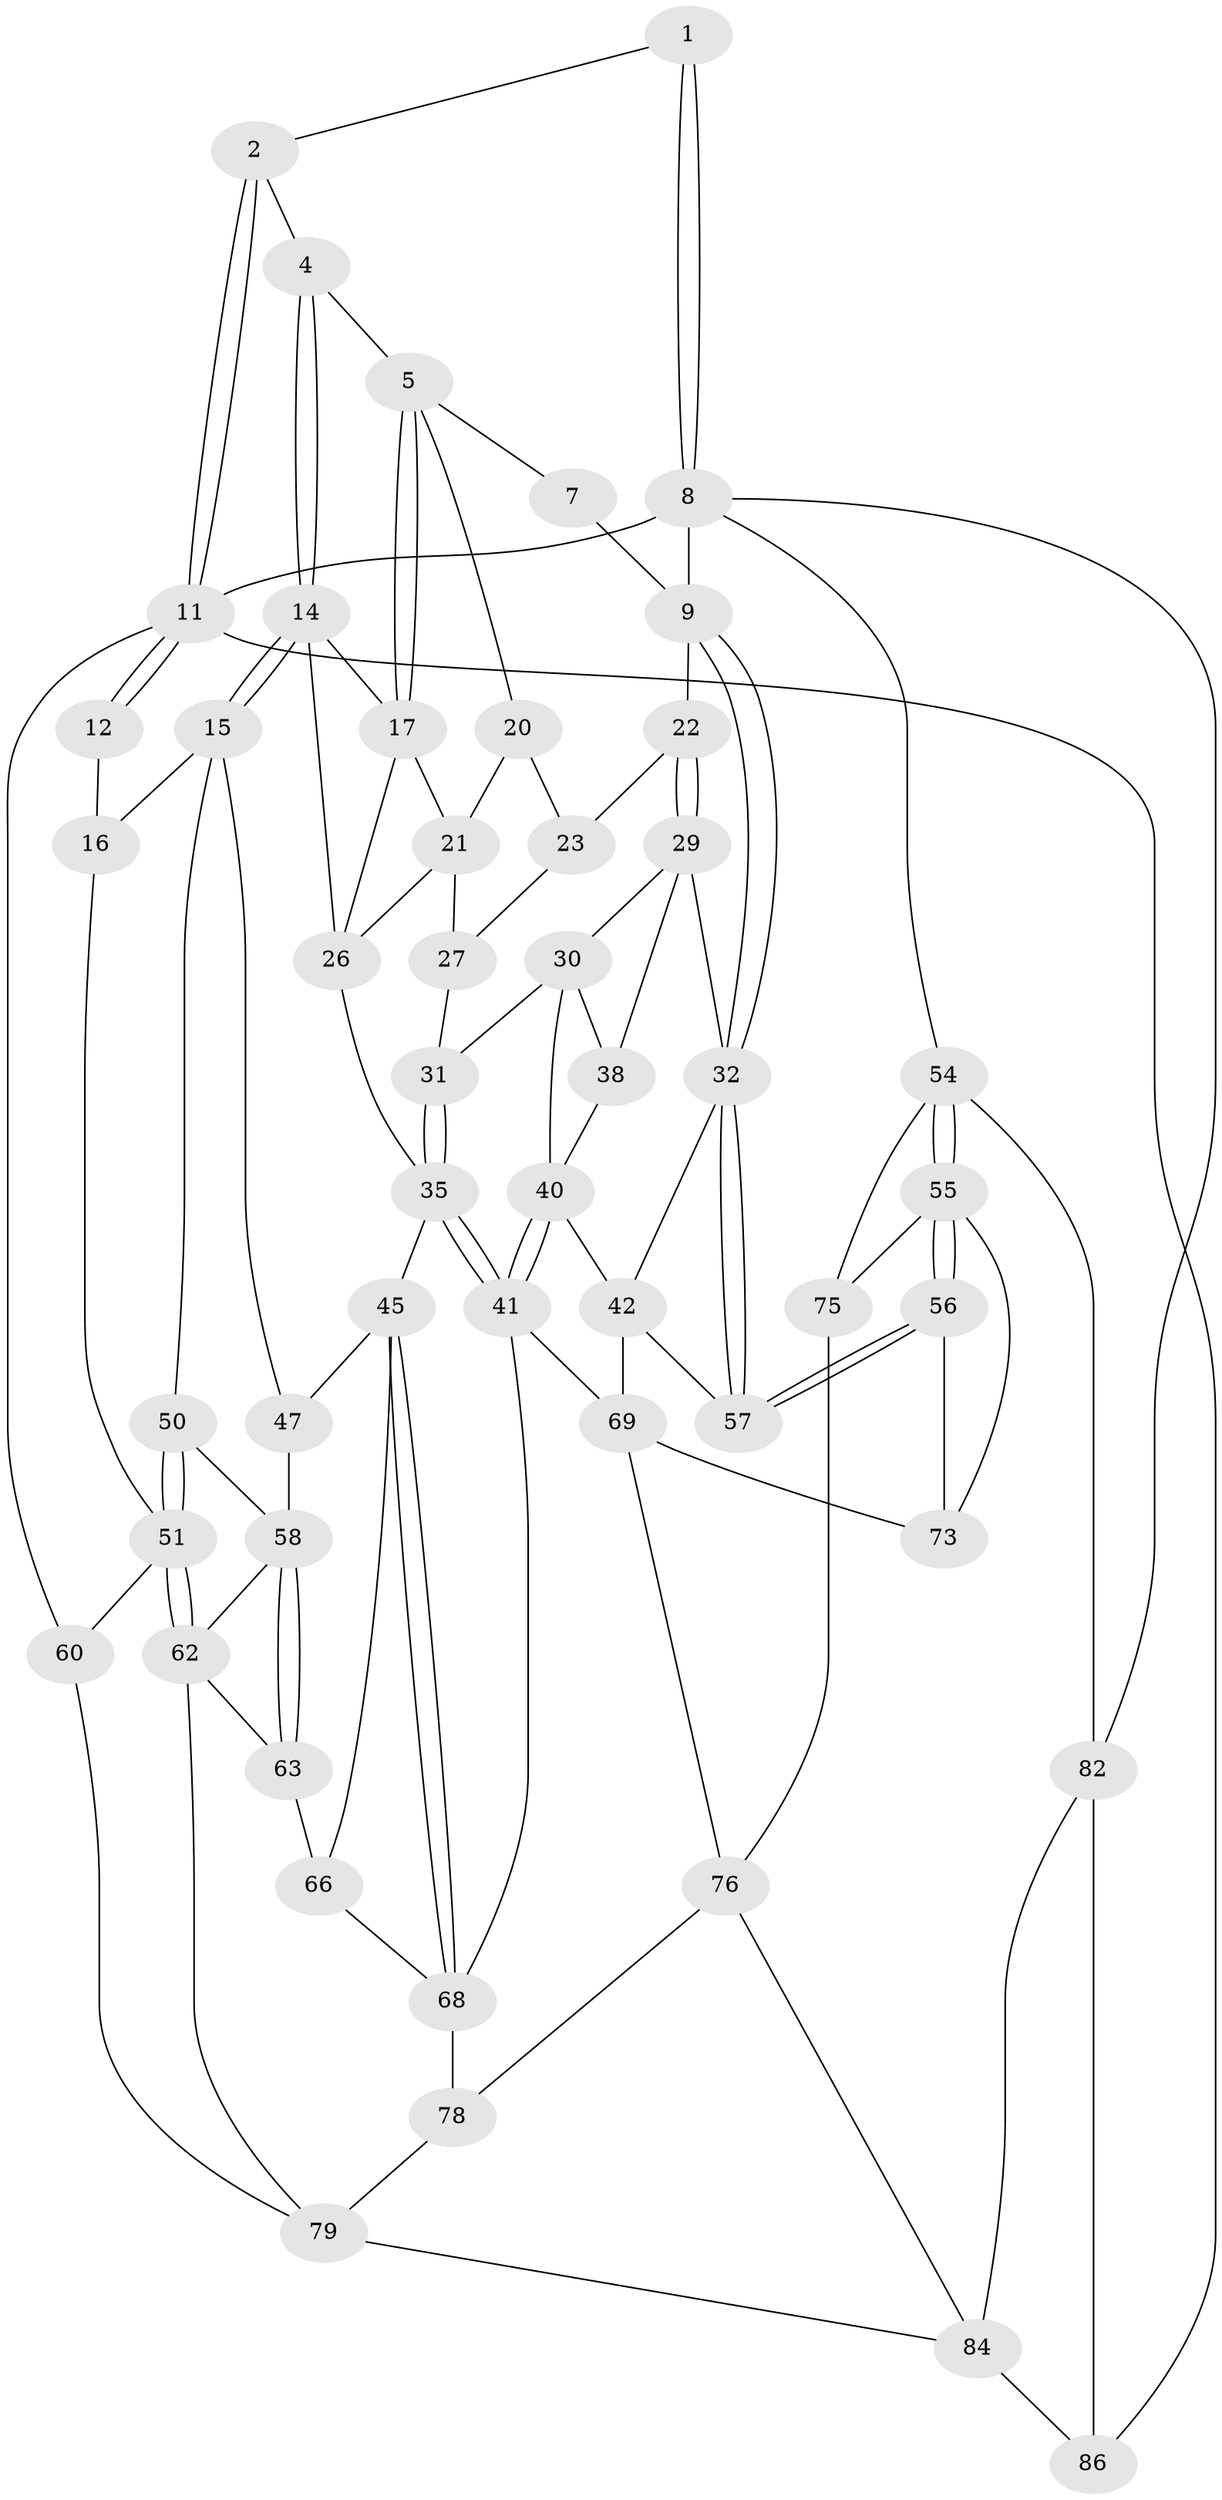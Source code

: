 // original degree distribution, {3: 0.03488372093023256, 5: 0.5930232558139535, 4: 0.18604651162790697, 6: 0.18604651162790697}
// Generated by graph-tools (version 1.1) at 2025/11/02/27/25 16:11:57]
// undirected, 51 vertices, 109 edges
graph export_dot {
graph [start="1"]
  node [color=gray90,style=filled];
  1 [pos="+0.5968437707127077+0"];
  2 [pos="+0.21133949459571658+0",super="+3"];
  4 [pos="+0.24428506932573363+0.01348370792532574"];
  5 [pos="+0.3107250363531556+0.07807511365128256",super="+6"];
  7 [pos="+0.581196920748463+0"];
  8 [pos="+1+0",super="+53"];
  9 [pos="+1+0.0864614260397271",super="+10"];
  11 [pos="+0+0",super="+61"];
  12 [pos="+0+0.1830898241388805",super="+13"];
  14 [pos="+0.15598240839137348+0.3126404698094536",super="+19"];
  15 [pos="+0.10979287485855974+0.3344166317814151",super="+48"];
  16 [pos="+0+0.2784929254832429",super="+49"];
  17 [pos="+0.32354908722768083+0.1920401467003227",super="+18"];
  20 [pos="+0.4940806466034934+0.13888515980431734"];
  21 [pos="+0.3685542867023095+0.21724519407845214",super="+25"];
  22 [pos="+0.5923902733754284+0.20063243703325484"];
  23 [pos="+0.5461803305088371+0.1856130472232047",super="+24"];
  26 [pos="+0.3629736974155794+0.3057320291486706",super="+37"];
  27 [pos="+0.4083331085471163+0.27868376188612715",super="+28"];
  29 [pos="+0.6055443571107154+0.284565535612513",super="+34"];
  30 [pos="+0.5745544857629216+0.324724463484551",super="+39"];
  31 [pos="+0.47039742096700504+0.35787064988506245"];
  32 [pos="+1+0.1747503679270362",super="+33"];
  35 [pos="+0.43646151323733196+0.4711692968598512",super="+36"];
  38 [pos="+0.6940754206830515+0.37327186764800674"];
  40 [pos="+0.5633253823587614+0.49796849978971963",super="+44"];
  41 [pos="+0.5145122576418318+0.5120970379030392",super="+67"];
  42 [pos="+0.740099911999133+0.48209844631287563",super="+43"];
  45 [pos="+0.3737416376276677+0.4904500284356474",super="+46"];
  47 [pos="+0.2540394090139971+0.5146230777009474"];
  50 [pos="+0.08847777302595515+0.5066590115236224"];
  51 [pos="+0+0.6749536662044685",super="+52"];
  54 [pos="+1+1",super="+81"];
  55 [pos="+1+0.880504630384862",super="+74"];
  56 [pos="+1+0.4881874375677922"];
  57 [pos="+1+0.3917790223324973"];
  58 [pos="+0.2010445259833721+0.5544193986763923",super="+59"];
  60 [pos="+0+1"];
  62 [pos="+0.08746394657800267+0.6877042637838204",super="+65"];
  63 [pos="+0.20629740845876485+0.6322764245764559",super="+64"];
  66 [pos="+0.2754368079817643+0.5991724498450776",super="+72"];
  68 [pos="+0.37681856364372185+0.6785326239734844",super="+71"];
  69 [pos="+0.7136406152414024+0.5682285217673673",super="+70"];
  73 [pos="+0.7774645115311146+0.6158605376847778"];
  75 [pos="+0.7203001073764594+0.7988511379279761"];
  76 [pos="+0.5720751012754963+0.77966015744855",super="+77"];
  78 [pos="+0.34335933150044795+0.7904613301262433"];
  79 [pos="+0.24970135440470095+0.827789038609598",super="+80"];
  82 [pos="+0.6378201353245075+1",super="+83"];
  84 [pos="+0.49946286274394347+1",super="+85"];
  86 [pos="+0.3522693410669193+1"];
  1 -- 2;
  1 -- 8;
  1 -- 8;
  2 -- 11;
  2 -- 11;
  2 -- 4;
  4 -- 5;
  4 -- 14;
  4 -- 14;
  5 -- 17;
  5 -- 17;
  5 -- 20;
  5 -- 7;
  7 -- 9;
  8 -- 9;
  8 -- 11 [weight=2];
  8 -- 82;
  8 -- 54;
  9 -- 32;
  9 -- 32;
  9 -- 22;
  11 -- 12;
  11 -- 12;
  11 -- 60;
  11 -- 86;
  12 -- 16 [weight=2];
  14 -- 15;
  14 -- 15;
  14 -- 17;
  14 -- 26;
  15 -- 16;
  15 -- 50;
  15 -- 47;
  16 -- 51;
  17 -- 21;
  17 -- 26;
  20 -- 21;
  20 -- 23;
  21 -- 26;
  21 -- 27;
  22 -- 23;
  22 -- 29;
  22 -- 29;
  23 -- 27 [weight=2];
  26 -- 35;
  27 -- 31;
  29 -- 30;
  29 -- 32;
  29 -- 38;
  30 -- 31;
  30 -- 38;
  30 -- 40;
  31 -- 35;
  31 -- 35;
  32 -- 57;
  32 -- 57;
  32 -- 42;
  35 -- 41;
  35 -- 41;
  35 -- 45;
  38 -- 40;
  40 -- 41;
  40 -- 41;
  40 -- 42;
  41 -- 68;
  41 -- 69;
  42 -- 57;
  42 -- 69;
  45 -- 68;
  45 -- 68;
  45 -- 66;
  45 -- 47;
  47 -- 58;
  50 -- 51;
  50 -- 51;
  50 -- 58;
  51 -- 62;
  51 -- 62;
  51 -- 60;
  54 -- 55;
  54 -- 55;
  54 -- 82;
  54 -- 75;
  55 -- 56;
  55 -- 56;
  55 -- 73;
  55 -- 75;
  56 -- 57;
  56 -- 57;
  56 -- 73;
  58 -- 63;
  58 -- 63;
  58 -- 62;
  60 -- 79;
  62 -- 79;
  62 -- 63;
  63 -- 66 [weight=2];
  66 -- 68;
  68 -- 78;
  69 -- 73;
  69 -- 76;
  75 -- 76;
  76 -- 78;
  76 -- 84;
  78 -- 79;
  79 -- 84;
  82 -- 84;
  82 -- 86;
  84 -- 86;
}
